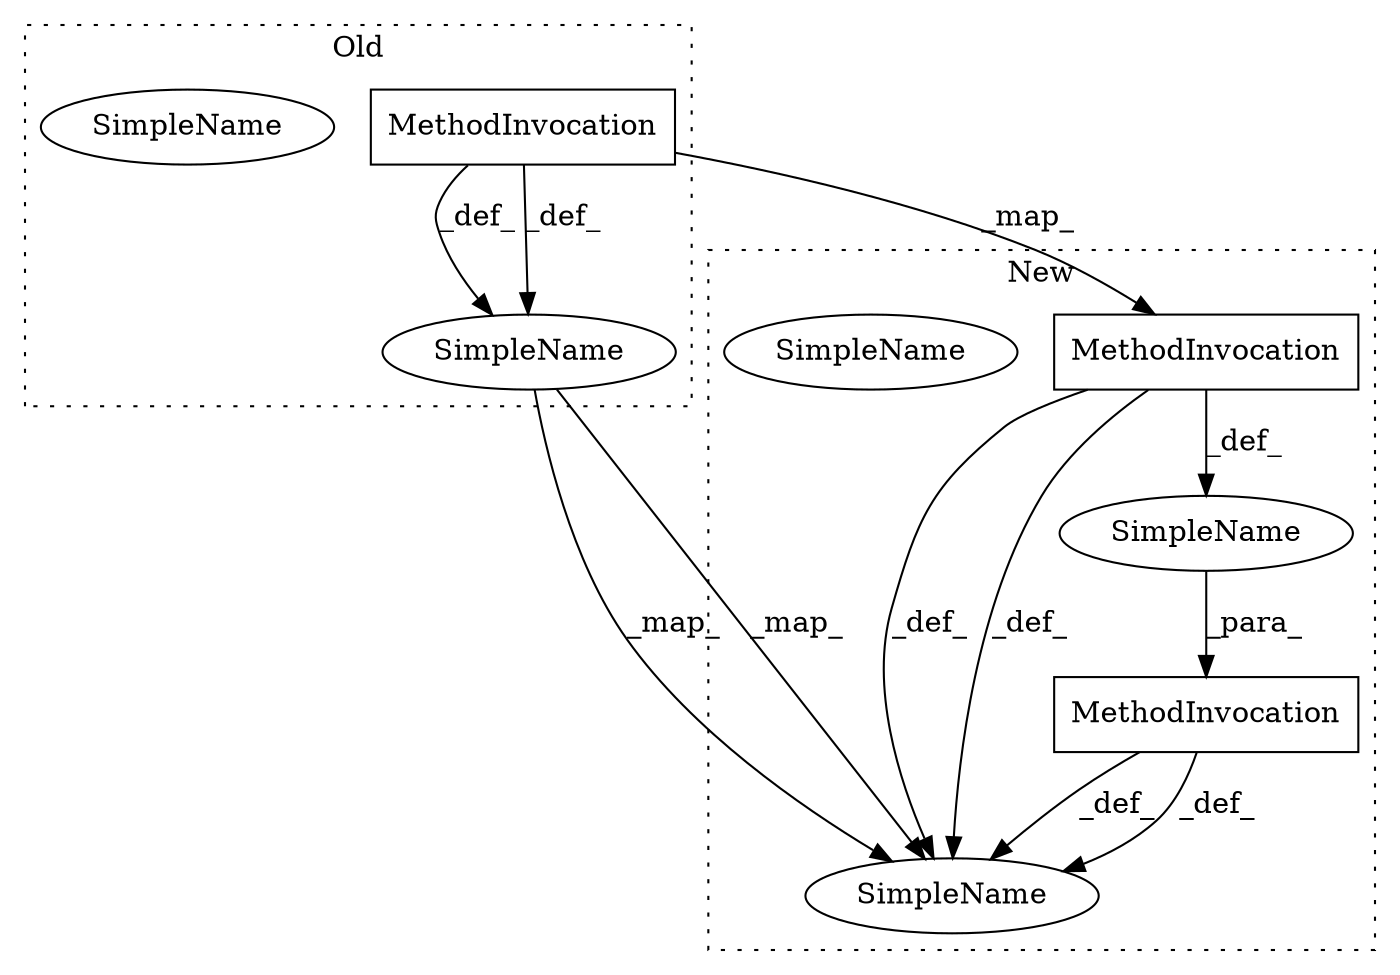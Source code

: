 digraph G {
subgraph cluster0 {
2 [label="MethodInvocation" a="32" s="4086,4116" l="10,1" shape="box"];
7 [label="SimpleName" a="42" s="4072" l="6" shape="ellipse"];
8 [label="SimpleName" a="42" s="4072" l="6" shape="ellipse"];
label = "Old";
style="dotted";
}
subgraph cluster1 {
1 [label="MethodInvocation" a="32" s="4138,4186" l="10,1" shape="box"];
3 [label="MethodInvocation" a="32" s="4155,4185" l="10,1" shape="box"];
4 [label="SimpleName" a="42" s="4131" l="6" shape="ellipse"];
5 [label="SimpleName" a="42" s="4131" l="6" shape="ellipse"];
6 [label="SimpleName" a="42" s="" l="" shape="ellipse"];
label = "New";
style="dotted";
}
1 -> 5 [label="_def_"];
1 -> 5 [label="_def_"];
2 -> 3 [label="_map_"];
2 -> 7 [label="_def_"];
2 -> 7 [label="_def_"];
3 -> 5 [label="_def_"];
3 -> 6 [label="_def_"];
3 -> 5 [label="_def_"];
6 -> 1 [label="_para_"];
7 -> 5 [label="_map_"];
7 -> 5 [label="_map_"];
}